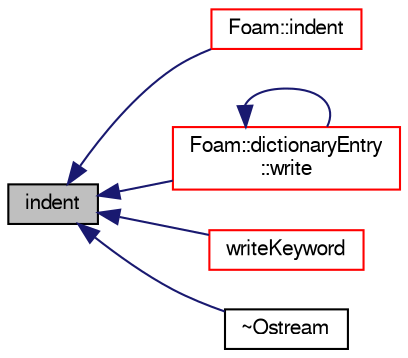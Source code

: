 digraph "indent"
{
  bgcolor="transparent";
  edge [fontname="FreeSans",fontsize="10",labelfontname="FreeSans",labelfontsize="10"];
  node [fontname="FreeSans",fontsize="10",shape=record];
  rankdir="LR";
  Node2694 [label="indent",height=0.2,width=0.4,color="black", fillcolor="grey75", style="filled", fontcolor="black"];
  Node2694 -> Node2695 [dir="back",color="midnightblue",fontsize="10",style="solid",fontname="FreeSans"];
  Node2695 [label="Foam::indent",height=0.2,width=0.4,color="red",URL="$a21124.html#ae297c57ea5b952a8bc9e4f30f7ea8701",tooltip="Indent stream. "];
  Node2694 -> Node2771 [dir="back",color="midnightblue",fontsize="10",style="solid",fontname="FreeSans"];
  Node2771 [label="Foam::dictionaryEntry\l::write",height=0.2,width=0.4,color="red",URL="$a26018.html#a293fdfec8bdfbd5c3913ab4c9f3454ff",tooltip="Write. "];
  Node2771 -> Node2771 [dir="back",color="midnightblue",fontsize="10",style="solid",fontname="FreeSans"];
  Node2694 -> Node2989 [dir="back",color="midnightblue",fontsize="10",style="solid",fontname="FreeSans"];
  Node2989 [label="writeKeyword",height=0.2,width=0.4,color="red",URL="$a26238.html#a3c58b2bb9174ea3c4a5fa58095d1290e",tooltip="Write the keyword followed by an appropriate indentation. "];
  Node2694 -> Node5339 [dir="back",color="midnightblue",fontsize="10",style="solid",fontname="FreeSans"];
  Node5339 [label="~Ostream",height=0.2,width=0.4,color="black",URL="$a26238.html#af5816dc0d854714cdc7cf6bb559df425",tooltip="Destructor. "];
}
